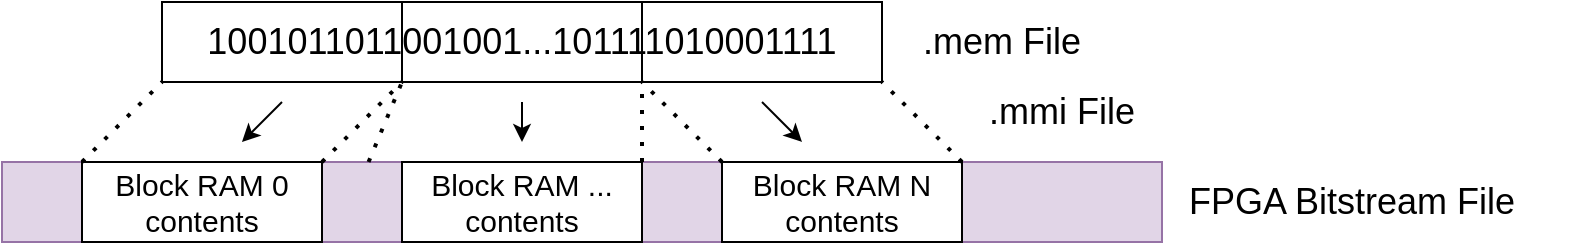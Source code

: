 <mxfile version="19.0.3" type="device"><diagram id="9C7HMIDRNrFB0nzrC9lj" name="Page-1"><mxGraphModel dx="1038" dy="641" grid="1" gridSize="10" guides="1" tooltips="1" connect="1" arrows="1" fold="1" page="1" pageScale="1" pageWidth="850" pageHeight="1100" math="0" shadow="0"><root><mxCell id="0"/><mxCell id="1" parent="0"/><mxCell id="rIzelAAV9X_p9diTMHVy-1" value="" style="rounded=0;whiteSpace=wrap;html=1;fillColor=#e1d5e7;strokeColor=#9673a6;" vertex="1" parent="1"><mxGeometry y="200" width="580" height="40" as="geometry"/></mxCell><mxCell id="rIzelAAV9X_p9diTMHVy-2" value="Block RAM 0&lt;br&gt;contents" style="rounded=0;whiteSpace=wrap;html=1;fontSize=15;" vertex="1" parent="1"><mxGeometry x="40" y="200" width="120" height="40" as="geometry"/></mxCell><mxCell id="rIzelAAV9X_p9diTMHVy-3" value="Block RAM ...&lt;br&gt;contents" style="rounded=0;whiteSpace=wrap;html=1;fontSize=15;" vertex="1" parent="1"><mxGeometry x="200" y="200" width="120" height="40" as="geometry"/></mxCell><mxCell id="rIzelAAV9X_p9diTMHVy-4" value="Block RAM N&lt;br&gt;contents" style="rounded=0;whiteSpace=wrap;html=1;fontSize=15;" vertex="1" parent="1"><mxGeometry x="360" y="200" width="120" height="40" as="geometry"/></mxCell><mxCell id="rIzelAAV9X_p9diTMHVy-5" value="" style="rounded=0;whiteSpace=wrap;html=1;fontSize=15;" vertex="1" parent="1"><mxGeometry x="80" y="120" width="120" height="40" as="geometry"/></mxCell><mxCell id="rIzelAAV9X_p9diTMHVy-6" value="" style="rounded=0;whiteSpace=wrap;html=1;fontSize=15;" vertex="1" parent="1"><mxGeometry x="200" y="120" width="120" height="40" as="geometry"/></mxCell><mxCell id="rIzelAAV9X_p9diTMHVy-7" value="" style="rounded=0;whiteSpace=wrap;html=1;fontSize=15;" vertex="1" parent="1"><mxGeometry x="320" y="120" width="120" height="40" as="geometry"/></mxCell><mxCell id="rIzelAAV9X_p9diTMHVy-8" value=".mem File" style="text;html=1;strokeColor=none;fillColor=none;align=center;verticalAlign=middle;whiteSpace=wrap;rounded=0;fontSize=18;" vertex="1" parent="1"><mxGeometry x="450" y="125" width="100" height="30" as="geometry"/></mxCell><mxCell id="rIzelAAV9X_p9diTMHVy-9" value="" style="endArrow=none;dashed=1;html=1;dashPattern=1 3;strokeWidth=2;rounded=0;fontSize=18;entryX=0;entryY=1;entryDx=0;entryDy=0;exitX=1;exitY=0;exitDx=0;exitDy=0;" edge="1" parent="1" source="rIzelAAV9X_p9diTMHVy-2" target="rIzelAAV9X_p9diTMHVy-6"><mxGeometry width="50" height="50" relative="1" as="geometry"><mxPoint x="320" y="350" as="sourcePoint"/><mxPoint x="370" y="300" as="targetPoint"/></mxGeometry></mxCell><mxCell id="rIzelAAV9X_p9diTMHVy-10" value="" style="endArrow=none;dashed=1;html=1;dashPattern=1 3;strokeWidth=2;rounded=0;fontSize=18;entryX=0;entryY=1;entryDx=0;entryDy=0;exitX=0.316;exitY=0;exitDx=0;exitDy=0;exitPerimeter=0;" edge="1" parent="1" source="rIzelAAV9X_p9diTMHVy-1" target="rIzelAAV9X_p9diTMHVy-6"><mxGeometry width="50" height="50" relative="1" as="geometry"><mxPoint x="170" y="210" as="sourcePoint"/><mxPoint x="210" y="170" as="targetPoint"/></mxGeometry></mxCell><mxCell id="rIzelAAV9X_p9diTMHVy-11" value="" style="endArrow=none;dashed=1;html=1;dashPattern=1 3;strokeWidth=2;rounded=0;fontSize=18;entryX=1;entryY=1;entryDx=0;entryDy=0;exitX=1;exitY=0;exitDx=0;exitDy=0;" edge="1" parent="1" source="rIzelAAV9X_p9diTMHVy-3" target="rIzelAAV9X_p9diTMHVy-6"><mxGeometry width="50" height="50" relative="1" as="geometry"><mxPoint x="212.24" y="210" as="sourcePoint"/><mxPoint x="210" y="170" as="targetPoint"/></mxGeometry></mxCell><mxCell id="rIzelAAV9X_p9diTMHVy-12" value="" style="endArrow=none;dashed=1;html=1;dashPattern=1 3;strokeWidth=2;rounded=0;fontSize=18;entryX=0;entryY=1;entryDx=0;entryDy=0;exitX=0;exitY=0;exitDx=0;exitDy=0;" edge="1" parent="1" source="rIzelAAV9X_p9diTMHVy-4" target="rIzelAAV9X_p9diTMHVy-7"><mxGeometry width="50" height="50" relative="1" as="geometry"><mxPoint x="330" y="210" as="sourcePoint"/><mxPoint x="330" y="170" as="targetPoint"/></mxGeometry></mxCell><mxCell id="rIzelAAV9X_p9diTMHVy-13" value="" style="endArrow=none;dashed=1;html=1;dashPattern=1 3;strokeWidth=2;rounded=0;fontSize=18;entryX=1;entryY=1;entryDx=0;entryDy=0;exitX=1;exitY=0;exitDx=0;exitDy=0;" edge="1" parent="1" source="rIzelAAV9X_p9diTMHVy-4" target="rIzelAAV9X_p9diTMHVy-7"><mxGeometry width="50" height="50" relative="1" as="geometry"><mxPoint x="370" y="210" as="sourcePoint"/><mxPoint x="330" y="170" as="targetPoint"/></mxGeometry></mxCell><mxCell id="rIzelAAV9X_p9diTMHVy-14" value="" style="endArrow=none;dashed=1;html=1;dashPattern=1 3;strokeWidth=2;rounded=0;fontSize=18;entryX=0;entryY=1;entryDx=0;entryDy=0;exitX=0;exitY=0;exitDx=0;exitDy=0;" edge="1" parent="1" source="rIzelAAV9X_p9diTMHVy-2" target="rIzelAAV9X_p9diTMHVy-5"><mxGeometry width="50" height="50" relative="1" as="geometry"><mxPoint x="170" y="210" as="sourcePoint"/><mxPoint x="210" y="170" as="targetPoint"/></mxGeometry></mxCell><mxCell id="rIzelAAV9X_p9diTMHVy-15" value="FPGA Bitstream File" style="text;html=1;strokeColor=none;fillColor=none;align=center;verticalAlign=middle;whiteSpace=wrap;rounded=0;fontSize=18;" vertex="1" parent="1"><mxGeometry x="560" y="205" width="230" height="30" as="geometry"/></mxCell><mxCell id="rIzelAAV9X_p9diTMHVy-16" value="" style="endArrow=classic;html=1;rounded=0;fontSize=18;" edge="1" parent="1"><mxGeometry width="50" height="50" relative="1" as="geometry"><mxPoint x="140" y="170" as="sourcePoint"/><mxPoint x="120" y="190" as="targetPoint"/></mxGeometry></mxCell><mxCell id="rIzelAAV9X_p9diTMHVy-17" value="" style="endArrow=classic;html=1;rounded=0;fontSize=18;" edge="1" parent="1"><mxGeometry width="50" height="50" relative="1" as="geometry"><mxPoint x="260" y="170" as="sourcePoint"/><mxPoint x="260" y="190" as="targetPoint"/></mxGeometry></mxCell><mxCell id="rIzelAAV9X_p9diTMHVy-18" value="" style="endArrow=classic;html=1;rounded=0;fontSize=18;" edge="1" parent="1"><mxGeometry width="50" height="50" relative="1" as="geometry"><mxPoint x="380" y="170" as="sourcePoint"/><mxPoint x="400" y="190" as="targetPoint"/></mxGeometry></mxCell><mxCell id="rIzelAAV9X_p9diTMHVy-19" value=".mmi File" style="text;html=1;strokeColor=none;fillColor=none;align=center;verticalAlign=middle;whiteSpace=wrap;rounded=0;fontSize=18;" vertex="1" parent="1"><mxGeometry x="480" y="160" width="100" height="30" as="geometry"/></mxCell><mxCell id="rIzelAAV9X_p9diTMHVy-20" value="1001011011001001...101111010001111" style="text;html=1;strokeColor=none;fillColor=none;align=center;verticalAlign=middle;whiteSpace=wrap;rounded=0;fontSize=18;" vertex="1" parent="1"><mxGeometry x="230" y="125" width="60" height="30" as="geometry"/></mxCell></root></mxGraphModel></diagram></mxfile>